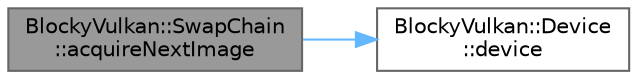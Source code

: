 digraph "BlockyVulkan::SwapChain::acquireNextImage"
{
 // LATEX_PDF_SIZE
  bgcolor="transparent";
  edge [fontname=Helvetica,fontsize=10,labelfontname=Helvetica,labelfontsize=10];
  node [fontname=Helvetica,fontsize=10,shape=box,height=0.2,width=0.4];
  rankdir="LR";
  Node1 [id="Node000001",label="BlockyVulkan::SwapChain\l::acquireNextImage",height=0.2,width=0.4,color="gray40", fillcolor="grey60", style="filled", fontcolor="black",tooltip=" "];
  Node1 -> Node2 [id="edge2_Node000001_Node000002",color="steelblue1",style="solid",tooltip=" "];
  Node2 [id="Node000002",label="BlockyVulkan::Device\l::device",height=0.2,width=0.4,color="grey40", fillcolor="white", style="filled",URL="$class_blocky_vulkan_1_1_device.html#abd0f1af74c6907d4354112e1291db9aa",tooltip=" "];
}
